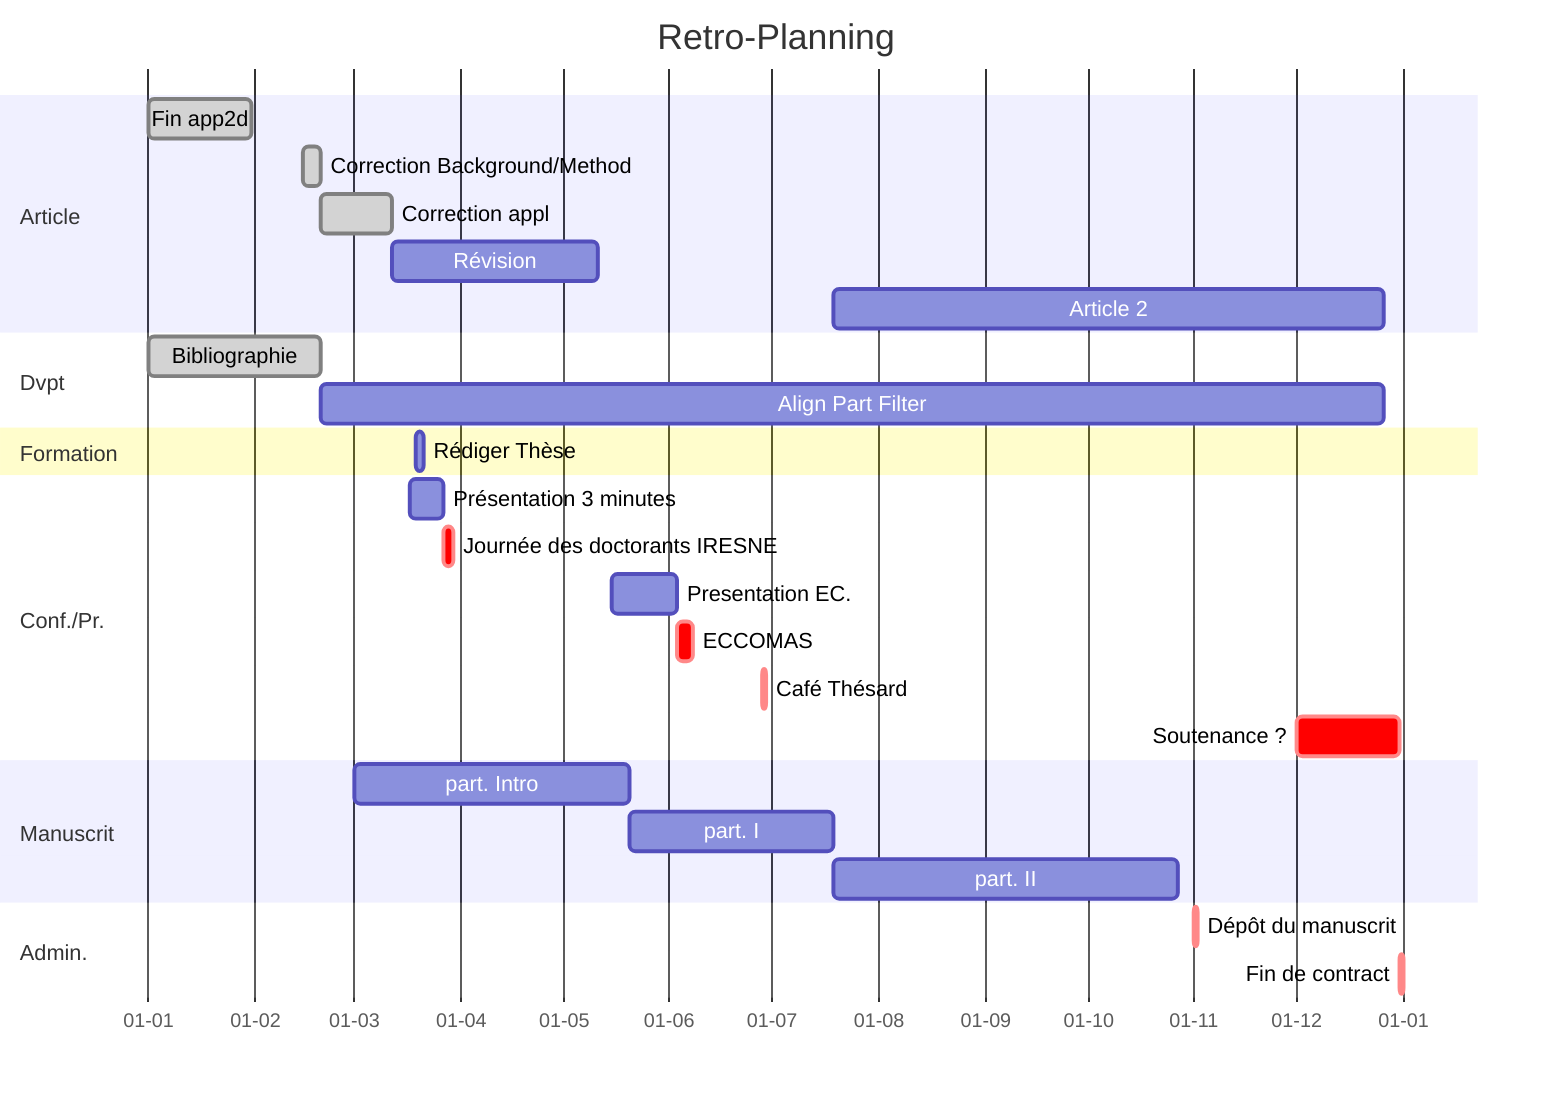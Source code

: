 gantt
    title Retro-Planning
    dateFormat DD-MM-YYYY
    axisFormat %d-%m
    section Article
        Fin app2d: done, a0, 01-01-2024,30d
        Correction Background/Method: done,a1, 15-02-2024, 5d
        Correction appl:done,a2,after a1, 21d
        Révision: after a2, 60d
        Article 2: after a5, 160d 

    section Dvpt  
        Bibliographie: done,d1, 01-01-2024, 20-02-2024
        Align Part Filter: after d1, 310d
    section Formation
        Rédiger Thèse: f1, 19-03-2024,21-03-2024
    section Conf./Pr.
        Présentation 3 minutes: p1, 17-03-2024, 10d
        Journée des doctorants IRESNE:crit, after p1, 27-03-2024, 3d
        Presentation EC.: p3, 15-05-2024, 03-06-2024
        ECCOMAS: crit, 03-06-2024, 5d
        Café Thésard: crit, 28-06-2024, 1d
        Soutenance ?: crit, 01-12-2024, 31-12-2024
    section Manuscrit
        part. Intro:a4, 01-03-2024, 80d
        part. I: a5,after a4, 60d
        part. II: after a5, 100d
    section Admin.
        Dépôt du manuscrit: crit, 01-11-2024, 0.5d
        Fin de contract: crit, 31-12-2024,0.5d